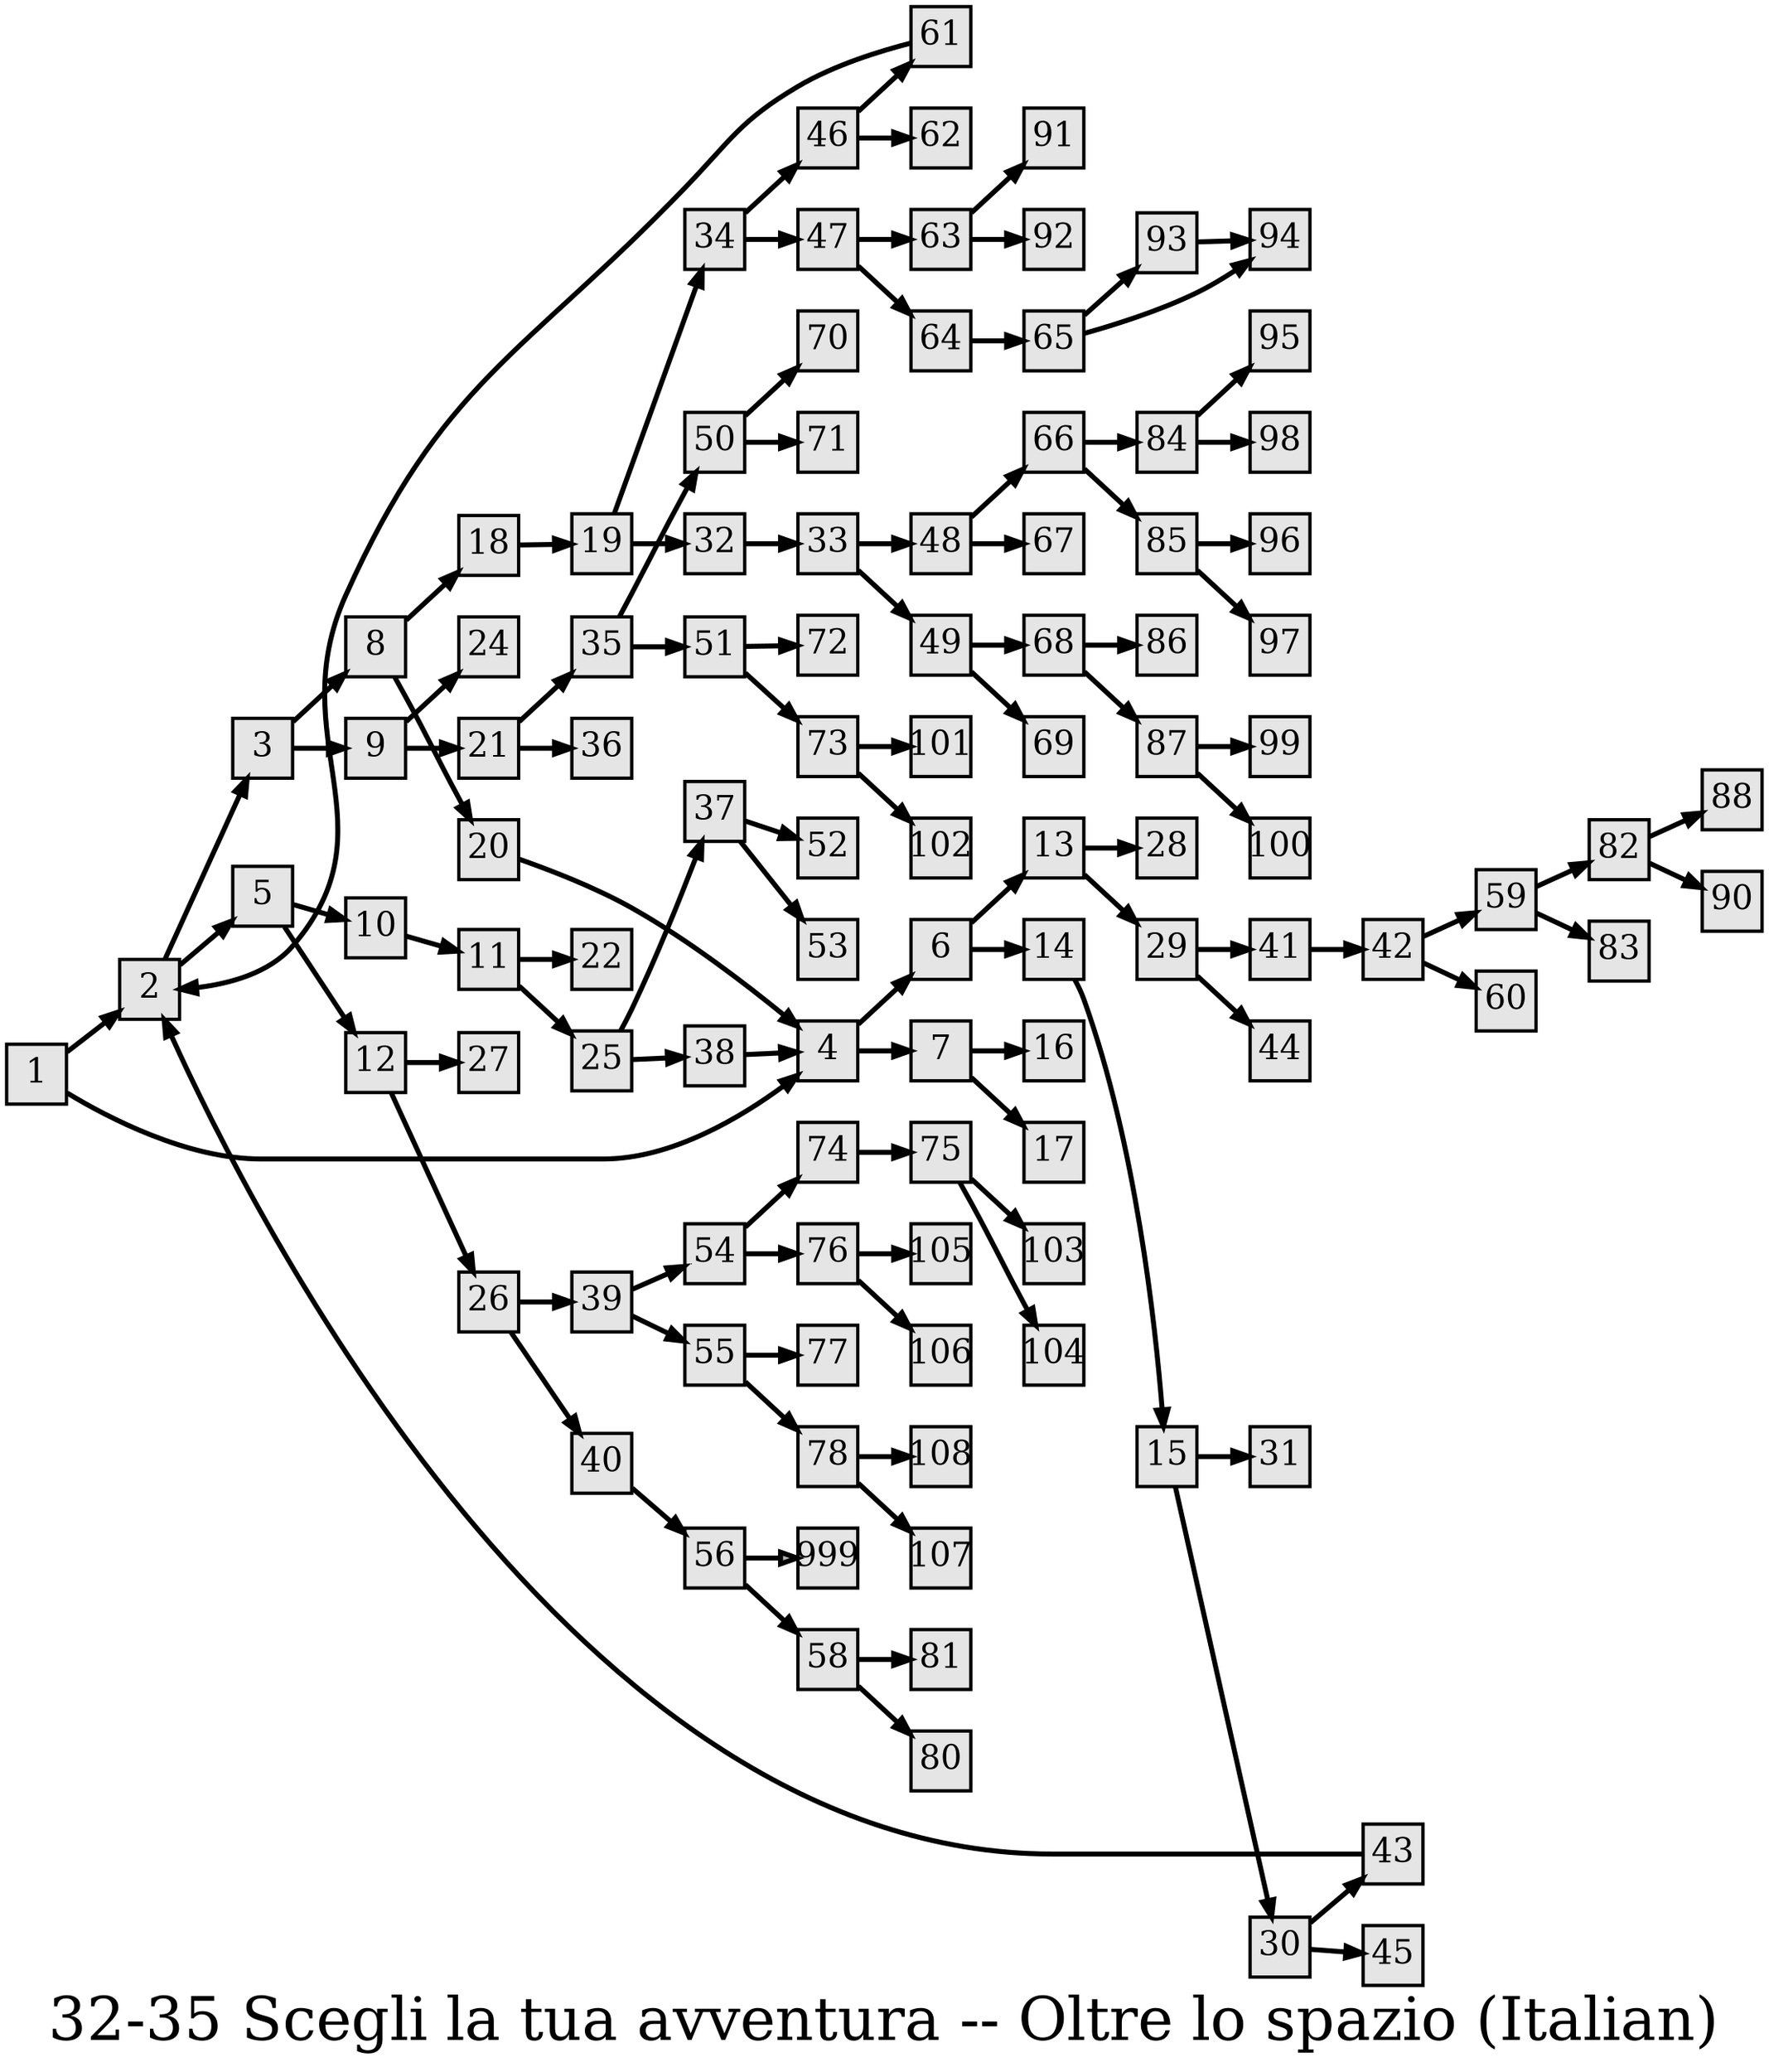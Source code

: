 digraph g{
  graph [ label="32-35 Scegli la tua avventura -- Oltre lo spazio (Italian)" rankdir=LR, ordering=out, fontsize=36, nodesep="0.35", ranksep="0.45"];
  node  [shape=rect, penwidth=2, fontsize=20, style=filled, fillcolor=grey90, margin="0,0", labelfloat=true, regular=true, fixedsize=true];
  edge  [labelfloat=true, penwidth=3, fontsize=12];
  1 -> 2;
  1 -> 4;
  2 -> 3;
  2 -> 5;
  3 -> 8;
  3 -> 9;
  4 -> 6;
  4 -> 7;
  5 -> 10;
  5 -> 12;
  6 -> 13;
  6 -> 14;
  7 -> 16;
  7 -> 17;
  8 -> 18;
  8 -> 20;
  9 -> 24;
  9 -> 21;
  10 -> 11;
  11 -> 25;
  11 -> 22;
  12 -> 26;
  12 -> 27;
  13 -> 28;
  13 -> 29;
  14 -> 15;
  15 -> 30;
  15 -> 31;
  18 -> 19;
  19 -> 34;
  19 -> 32;
  20 -> 4;
  21 -> 35;
  21 -> 36;
  25 -> 37;
  25 -> 38;
  26 -> 39;
  26 -> 40;
  29 -> 41;
  29 -> 44;
  30 -> 43;
  30 -> 45;
  32 -> 33;
  33 -> 48;
  33 -> 49;
  34 -> 46;
  34 -> 47;
  35 -> 50;
  35 -> 51;
  37 -> 52;
  37 -> 53;
  38 -> 4;
  39 -> 54;
  39 -> 55;
  40 -> 56;
  41 -> 42;
  42 -> 59;
  42 -> 60;
  43 -> 2;
  46 -> 61;
  46 -> 62;
  47 -> 63;
  47 -> 64;
  48 -> 66;
  48 -> 67;
  49 -> 68;
  49 -> 69;
  50 -> 70;
  50 -> 71;
  51 -> 72;
  51 -> 73;
  54 -> 74;
  54 -> 76;
  55 -> 78;
  55 -> 77;
  56 -> 999	[ xlabel="END", shape=Msquare, fontsize=20, fillcolor=grey70, xlabel="" ];
  56 -> 58;
  58 -> 81;
  58 -> 80;
  59 -> 82;
  59 -> 83;
  61 -> 2;
  63 -> 91;
  63 -> 92;
  64 -> 65;
  65 -> 93;
  65 -> 94;
  66 -> 84;
  66 -> 85;
  68 -> 86;
  68 -> 87;
  73 -> 101;
  73 -> 102;
  74 -> 75;
  75 -> 103;
  75 -> 104;
  76 -> 105;
  76 -> 106;
  78 -> 108;
  78 -> 107;
  82 -> 88;
  82 -> 90;
  84 -> 95;
  84 -> 98;
  85 -> 96;
  85 -> 97;
  87 -> 99;
  87 -> 100;
  93 -> 94;
}

